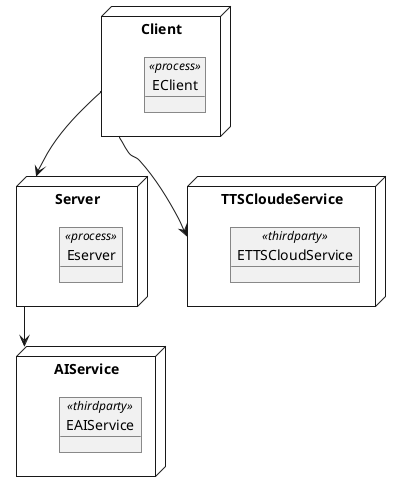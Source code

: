 @startuml lv1_deployment
node Client {
    object EClient <<process>>
}
node Server {
   object Eserver <<process>> 
}
node TTSCloudeService {
  object ETTSCloudService <<thirdparty>> 
}

node AIService {
  object EAIService <<thirdparty>> 
}


Client --> Server
Client --> TTSCloudeService
Server --> AIService

@enduml